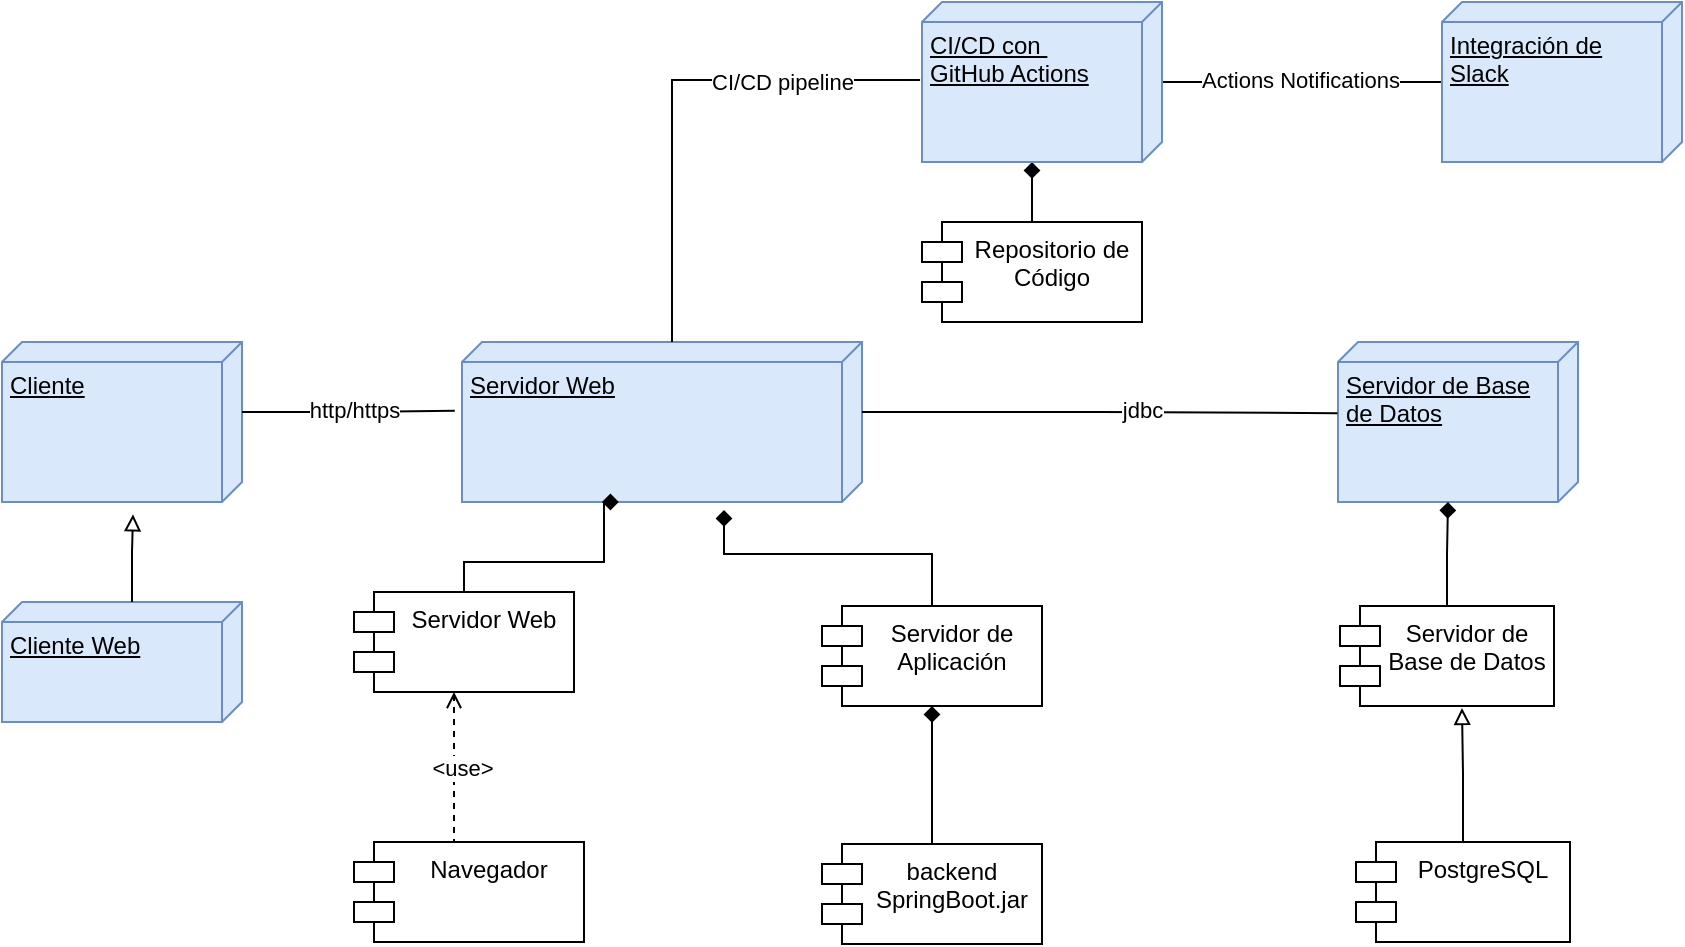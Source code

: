 <mxfile version="24.2.1" type="github">
  <diagram name="Página-1" id="LKuQfen41EyOqSIA_ddR">
    <mxGraphModel dx="984" dy="1836" grid="1" gridSize="10" guides="1" tooltips="1" connect="1" arrows="1" fold="1" page="1" pageScale="1" pageWidth="827" pageHeight="1169" math="0" shadow="0">
      <root>
        <mxCell id="0" />
        <mxCell id="1" parent="0" />
        <mxCell id="k5OJNTYzSq0aA97NthWQ-1" value="Servidor Web" style="shape=module;align=left;spacingLeft=20;align=center;verticalAlign=top;whiteSpace=wrap;html=1;" vertex="1" parent="1">
          <mxGeometry x="236" y="155" width="110" height="50" as="geometry" />
        </mxCell>
        <mxCell id="k5OJNTYzSq0aA97NthWQ-2" value="Cliente" style="verticalAlign=top;align=left;spacingTop=8;spacingLeft=2;spacingRight=12;shape=cube;size=10;direction=south;fontStyle=4;html=1;whiteSpace=wrap;fillColor=#dae8fc;strokeColor=#6c8ebf;" vertex="1" parent="1">
          <mxGeometry x="60" y="30" width="120" height="80" as="geometry" />
        </mxCell>
        <mxCell id="k5OJNTYzSq0aA97NthWQ-3" value="Servidor Web" style="verticalAlign=top;align=left;spacingTop=8;spacingLeft=2;spacingRight=12;shape=cube;size=10;direction=south;fontStyle=4;html=1;whiteSpace=wrap;fillColor=#dae8fc;strokeColor=#6c8ebf;" vertex="1" parent="1">
          <mxGeometry x="290" y="30" width="200" height="80" as="geometry" />
        </mxCell>
        <mxCell id="k5OJNTYzSq0aA97NthWQ-4" value="Servidor de Base de Datos" style="verticalAlign=top;align=left;spacingTop=8;spacingLeft=2;spacingRight=12;shape=cube;size=10;direction=south;fontStyle=4;html=1;whiteSpace=wrap;fillColor=#dae8fc;strokeColor=#6c8ebf;" vertex="1" parent="1">
          <mxGeometry x="728" y="30" width="120" height="80" as="geometry" />
        </mxCell>
        <mxCell id="k5OJNTYzSq0aA97NthWQ-11" value="Cliente Web" style="verticalAlign=top;align=left;spacingTop=8;spacingLeft=2;spacingRight=12;shape=cube;size=10;direction=south;fontStyle=4;html=1;whiteSpace=wrap;fillColor=#dae8fc;strokeColor=#6c8ebf;" vertex="1" parent="1">
          <mxGeometry x="60" y="160" width="120" height="60" as="geometry" />
        </mxCell>
        <mxCell id="k5OJNTYzSq0aA97NthWQ-13" value="Servidor de Base de Datos" style="shape=module;align=left;spacingLeft=20;align=center;verticalAlign=top;whiteSpace=wrap;html=1;" vertex="1" parent="1">
          <mxGeometry x="729" y="162" width="107" height="50" as="geometry" />
        </mxCell>
        <mxCell id="k5OJNTYzSq0aA97NthWQ-14" value="PostgreSQL" style="shape=module;align=left;spacingLeft=20;align=center;verticalAlign=top;whiteSpace=wrap;html=1;" vertex="1" parent="1">
          <mxGeometry x="737" y="280" width="107" height="50" as="geometry" />
        </mxCell>
        <mxCell id="k5OJNTYzSq0aA97NthWQ-15" style="edgeStyle=orthogonalEdgeStyle;rounded=0;orthogonalLoop=1;jettySize=auto;html=1;exitX=0.5;exitY=0;exitDx=0;exitDy=0;entryX=0.57;entryY=1.02;entryDx=0;entryDy=0;entryPerimeter=0;endArrow=block;endFill=0;" edge="1" parent="1" source="k5OJNTYzSq0aA97NthWQ-14" target="k5OJNTYzSq0aA97NthWQ-13">
          <mxGeometry relative="1" as="geometry" />
        </mxCell>
        <mxCell id="k5OJNTYzSq0aA97NthWQ-28" style="edgeStyle=orthogonalEdgeStyle;rounded=0;orthogonalLoop=1;jettySize=auto;html=1;exitX=0.5;exitY=0;exitDx=0;exitDy=0;dashed=1;endArrow=open;endFill=0;" edge="1" parent="1" source="k5OJNTYzSq0aA97NthWQ-17">
          <mxGeometry relative="1" as="geometry">
            <mxPoint x="286" y="205" as="targetPoint" />
            <Array as="points">
              <mxPoint x="286" y="280" />
            </Array>
          </mxGeometry>
        </mxCell>
        <mxCell id="k5OJNTYzSq0aA97NthWQ-29" value="&amp;lt;use&amp;gt;" style="edgeLabel;html=1;align=center;verticalAlign=middle;resizable=0;points=[];" vertex="1" connectable="0" parent="k5OJNTYzSq0aA97NthWQ-28">
          <mxGeometry x="0.127" y="1" relative="1" as="geometry">
            <mxPoint x="5" y="2" as="offset" />
          </mxGeometry>
        </mxCell>
        <mxCell id="k5OJNTYzSq0aA97NthWQ-17" value="Navegador" style="shape=module;align=left;spacingLeft=20;align=center;verticalAlign=top;whiteSpace=wrap;html=1;" vertex="1" parent="1">
          <mxGeometry x="236" y="280" width="115" height="50" as="geometry" />
        </mxCell>
        <mxCell id="k5OJNTYzSq0aA97NthWQ-43" value="" style="edgeStyle=orthogonalEdgeStyle;rounded=0;orthogonalLoop=1;jettySize=auto;html=1;endArrow=none;endFill=0;" edge="1" parent="1" source="k5OJNTYzSq0aA97NthWQ-18" target="k5OJNTYzSq0aA97NthWQ-20">
          <mxGeometry relative="1" as="geometry" />
        </mxCell>
        <mxCell id="k5OJNTYzSq0aA97NthWQ-51" value="Actions Notifications" style="edgeLabel;html=1;align=center;verticalAlign=middle;resizable=0;points=[];" vertex="1" connectable="0" parent="k5OJNTYzSq0aA97NthWQ-43">
          <mxGeometry x="-0.097" y="-2" relative="1" as="geometry">
            <mxPoint x="6" y="-3" as="offset" />
          </mxGeometry>
        </mxCell>
        <mxCell id="k5OJNTYzSq0aA97NthWQ-62" style="edgeStyle=orthogonalEdgeStyle;rounded=0;orthogonalLoop=1;jettySize=auto;html=1;exitX=0;exitY=0;exitDx=80;exitDy=65;exitPerimeter=0;entryX=0.5;entryY=0;entryDx=0;entryDy=0;endArrow=none;endFill=0;startArrow=diamond;startFill=1;" edge="1" parent="1" source="k5OJNTYzSq0aA97NthWQ-18" target="k5OJNTYzSq0aA97NthWQ-61">
          <mxGeometry relative="1" as="geometry" />
        </mxCell>
        <mxCell id="k5OJNTYzSq0aA97NthWQ-18" value="CI/CD con&amp;nbsp;&lt;div&gt;GitHub Actions&lt;/div&gt;" style="verticalAlign=top;align=left;spacingTop=8;spacingLeft=2;spacingRight=12;shape=cube;size=10;direction=south;fontStyle=4;html=1;whiteSpace=wrap;fillColor=#dae8fc;strokeColor=#6c8ebf;" vertex="1" parent="1">
          <mxGeometry x="520" y="-140" width="120" height="80" as="geometry" />
        </mxCell>
        <mxCell id="k5OJNTYzSq0aA97NthWQ-20" value="Integración de Slack&lt;div&gt;&lt;br&gt;&lt;/div&gt;" style="verticalAlign=top;align=left;spacingTop=8;spacingLeft=2;spacingRight=12;shape=cube;size=10;direction=south;fontStyle=4;html=1;whiteSpace=wrap;fillColor=#dae8fc;strokeColor=#6c8ebf;" vertex="1" parent="1">
          <mxGeometry x="780" y="-140" width="120" height="80" as="geometry" />
        </mxCell>
        <mxCell id="k5OJNTYzSq0aA97NthWQ-23" style="edgeStyle=orthogonalEdgeStyle;rounded=0;orthogonalLoop=1;jettySize=auto;html=1;exitX=0;exitY=0;exitDx=35;exitDy=0;exitPerimeter=0;entryX=0.43;entryY=1.018;entryDx=0;entryDy=0;entryPerimeter=0;endArrow=none;endFill=0;" edge="1" parent="1" source="k5OJNTYzSq0aA97NthWQ-2" target="k5OJNTYzSq0aA97NthWQ-3">
          <mxGeometry relative="1" as="geometry" />
        </mxCell>
        <mxCell id="k5OJNTYzSq0aA97NthWQ-45" value="http/https" style="edgeLabel;html=1;align=center;verticalAlign=middle;resizable=0;points=[];" vertex="1" connectable="0" parent="k5OJNTYzSq0aA97NthWQ-23">
          <mxGeometry x="-0.009" y="-2" relative="1" as="geometry">
            <mxPoint x="3" y="-3" as="offset" />
          </mxGeometry>
        </mxCell>
        <mxCell id="k5OJNTYzSq0aA97NthWQ-25" style="edgeStyle=orthogonalEdgeStyle;rounded=0;orthogonalLoop=1;jettySize=auto;html=1;exitX=0;exitY=0;exitDx=35;exitDy=0;exitPerimeter=0;entryX=0.445;entryY=1.002;entryDx=0;entryDy=0;entryPerimeter=0;endArrow=none;endFill=0;" edge="1" parent="1" source="k5OJNTYzSq0aA97NthWQ-3" target="k5OJNTYzSq0aA97NthWQ-4">
          <mxGeometry relative="1" as="geometry" />
        </mxCell>
        <mxCell id="k5OJNTYzSq0aA97NthWQ-47" value="jdbc" style="edgeLabel;html=1;align=center;verticalAlign=middle;resizable=0;points=[];" vertex="1" connectable="0" parent="k5OJNTYzSq0aA97NthWQ-25">
          <mxGeometry x="0.29" relative="1" as="geometry">
            <mxPoint x="-13" y="-2" as="offset" />
          </mxGeometry>
        </mxCell>
        <mxCell id="k5OJNTYzSq0aA97NthWQ-26" style="edgeStyle=orthogonalEdgeStyle;rounded=0;orthogonalLoop=1;jettySize=auto;html=1;exitX=0;exitY=0;exitDx=0;exitDy=55;exitPerimeter=0;entryX=1.077;entryY=0.454;entryDx=0;entryDy=0;entryPerimeter=0;endArrow=block;endFill=0;" edge="1" parent="1" source="k5OJNTYzSq0aA97NthWQ-11" target="k5OJNTYzSq0aA97NthWQ-2">
          <mxGeometry relative="1" as="geometry" />
        </mxCell>
        <mxCell id="k5OJNTYzSq0aA97NthWQ-27" style="edgeStyle=orthogonalEdgeStyle;rounded=0;orthogonalLoop=1;jettySize=auto;html=1;exitX=0.5;exitY=0;exitDx=0;exitDy=0;endArrow=diamond;endFill=1;curved=0;strokeColor=default;" edge="1" parent="1" source="k5OJNTYzSq0aA97NthWQ-1">
          <mxGeometry relative="1" as="geometry">
            <mxPoint x="360" y="110" as="targetPoint" />
            <Array as="points">
              <mxPoint x="291" y="140" />
              <mxPoint x="361" y="140" />
            </Array>
          </mxGeometry>
        </mxCell>
        <mxCell id="k5OJNTYzSq0aA97NthWQ-30" style="edgeStyle=orthogonalEdgeStyle;rounded=0;orthogonalLoop=1;jettySize=auto;html=1;exitX=0.5;exitY=0;exitDx=0;exitDy=0;entryX=0;entryY=0;entryDx=80;entryDy=65;entryPerimeter=0;endArrow=diamond;endFill=1;" edge="1" parent="1" source="k5OJNTYzSq0aA97NthWQ-13" target="k5OJNTYzSq0aA97NthWQ-4">
          <mxGeometry relative="1" as="geometry" />
        </mxCell>
        <mxCell id="k5OJNTYzSq0aA97NthWQ-59" value="" style="edgeStyle=orthogonalEdgeStyle;rounded=0;orthogonalLoop=1;jettySize=auto;html=1;endArrow=diamond;endFill=1;" edge="1" parent="1" source="k5OJNTYzSq0aA97NthWQ-36" target="k5OJNTYzSq0aA97NthWQ-56">
          <mxGeometry relative="1" as="geometry" />
        </mxCell>
        <mxCell id="k5OJNTYzSq0aA97NthWQ-36" value="backend&lt;div&gt;SpringBoot.jar&lt;/div&gt;" style="shape=module;align=left;spacingLeft=20;align=center;verticalAlign=top;whiteSpace=wrap;html=1;" vertex="1" parent="1">
          <mxGeometry x="470" y="281" width="110" height="50" as="geometry" />
        </mxCell>
        <mxCell id="k5OJNTYzSq0aA97NthWQ-42" style="edgeStyle=orthogonalEdgeStyle;rounded=0;orthogonalLoop=1;jettySize=auto;html=1;exitX=0;exitY=0;exitDx=0;exitDy=95;exitPerimeter=0;entryX=0.488;entryY=1.008;entryDx=0;entryDy=0;entryPerimeter=0;endArrow=none;endFill=0;" edge="1" parent="1" source="k5OJNTYzSq0aA97NthWQ-3" target="k5OJNTYzSq0aA97NthWQ-18">
          <mxGeometry relative="1" as="geometry" />
        </mxCell>
        <mxCell id="k5OJNTYzSq0aA97NthWQ-53" value="CI/CD pipeline" style="edgeLabel;html=1;align=center;verticalAlign=middle;resizable=0;points=[];" vertex="1" connectable="0" parent="k5OJNTYzSq0aA97NthWQ-42">
          <mxGeometry x="0.119" y="2" relative="1" as="geometry">
            <mxPoint x="43" y="3" as="offset" />
          </mxGeometry>
        </mxCell>
        <mxCell id="k5OJNTYzSq0aA97NthWQ-56" value="Servidor de Aplicación" style="shape=module;align=left;spacingLeft=20;align=center;verticalAlign=top;whiteSpace=wrap;html=1;" vertex="1" parent="1">
          <mxGeometry x="470" y="162" width="110" height="50" as="geometry" />
        </mxCell>
        <mxCell id="k5OJNTYzSq0aA97NthWQ-57" style="edgeStyle=orthogonalEdgeStyle;rounded=0;orthogonalLoop=1;jettySize=auto;html=1;exitX=0.5;exitY=0;exitDx=0;exitDy=0;entryX=1.05;entryY=0.345;entryDx=0;entryDy=0;entryPerimeter=0;endArrow=diamond;endFill=1;" edge="1" parent="1" source="k5OJNTYzSq0aA97NthWQ-56" target="k5OJNTYzSq0aA97NthWQ-3">
          <mxGeometry relative="1" as="geometry">
            <mxPoint x="565" y="205" as="targetPoint" />
          </mxGeometry>
        </mxCell>
        <mxCell id="k5OJNTYzSq0aA97NthWQ-61" value="Repositorio de Código" style="shape=module;align=left;spacingLeft=20;align=center;verticalAlign=top;whiteSpace=wrap;html=1;" vertex="1" parent="1">
          <mxGeometry x="520" y="-30" width="110" height="50" as="geometry" />
        </mxCell>
      </root>
    </mxGraphModel>
  </diagram>
</mxfile>

